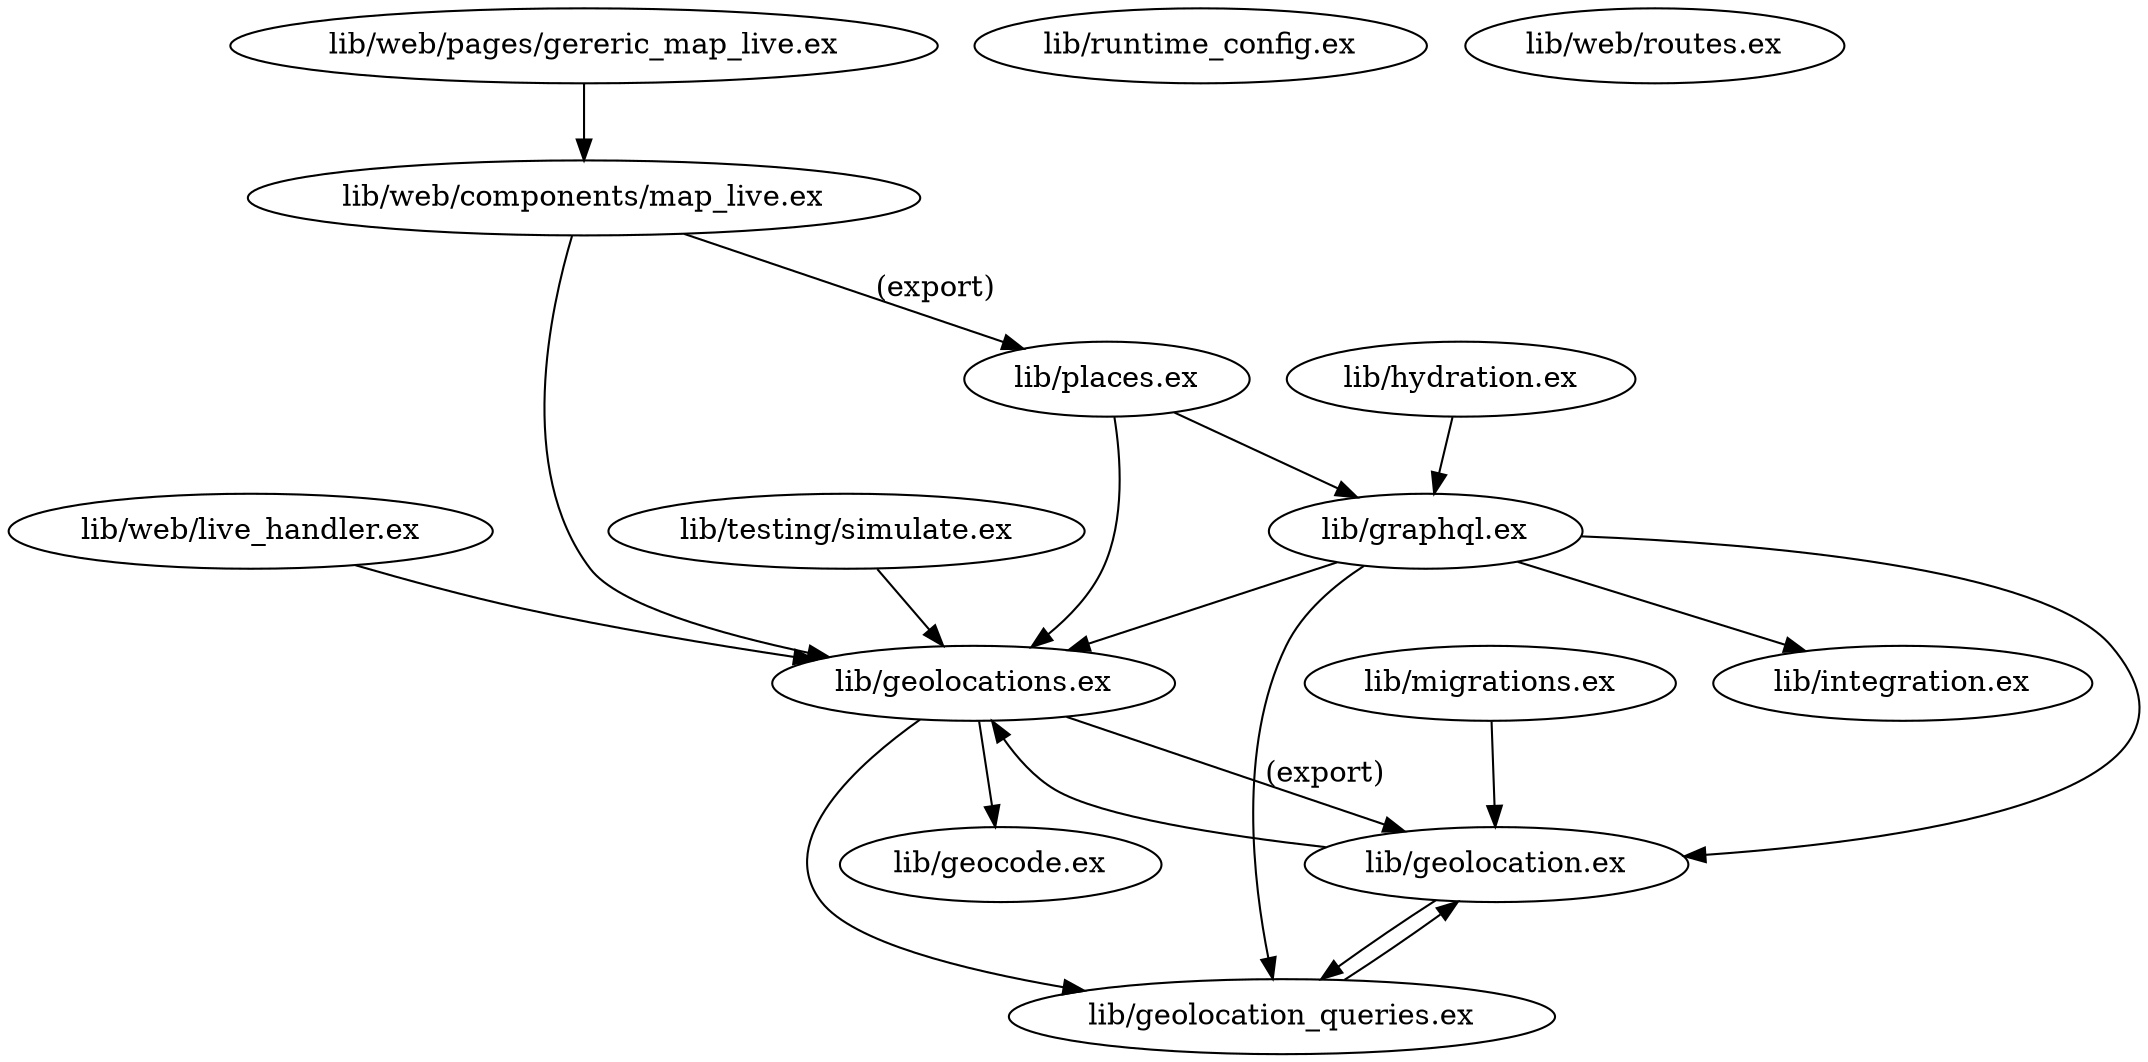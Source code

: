 digraph "xref graph" {
  "lib/geocode.ex"
  "lib/geolocation.ex"
  "lib/geolocation.ex" -> "lib/geolocation_queries.ex"
  "lib/geolocation_queries.ex" -> "lib/geolocation.ex"
  "lib/geolocation.ex" -> "lib/geolocations.ex"
  "lib/geolocations.ex" -> "lib/geocode.ex"
  "lib/geolocations.ex" -> "lib/geolocation.ex" [label="(export)"]
  "lib/geolocations.ex" -> "lib/geolocation_queries.ex"
  "lib/geolocation_queries.ex"
  "lib/geolocations.ex"
  "lib/graphql.ex"
  "lib/graphql.ex" -> "lib/geolocation.ex"
  "lib/graphql.ex" -> "lib/geolocation_queries.ex"
  "lib/graphql.ex" -> "lib/geolocations.ex"
  "lib/graphql.ex" -> "lib/integration.ex"
  "lib/hydration.ex"
  "lib/hydration.ex" -> "lib/graphql.ex"
  "lib/integration.ex"
  "lib/migrations.ex"
  "lib/migrations.ex" -> "lib/geolocation.ex"
  "lib/places.ex"
  "lib/places.ex" -> "lib/geolocations.ex"
  "lib/places.ex" -> "lib/graphql.ex"
  "lib/runtime_config.ex"
  "lib/testing/simulate.ex"
  "lib/testing/simulate.ex" -> "lib/geolocations.ex"
  "lib/web/components/map_live.ex"
  "lib/web/components/map_live.ex" -> "lib/geolocations.ex"
  "lib/web/components/map_live.ex" -> "lib/places.ex" [label="(export)"]
  "lib/web/live_handler.ex"
  "lib/web/live_handler.ex" -> "lib/geolocations.ex"
  "lib/web/pages/gereric_map_live.ex"
  "lib/web/pages/gereric_map_live.ex" -> "lib/web/components/map_live.ex"
  "lib/web/routes.ex"
}
